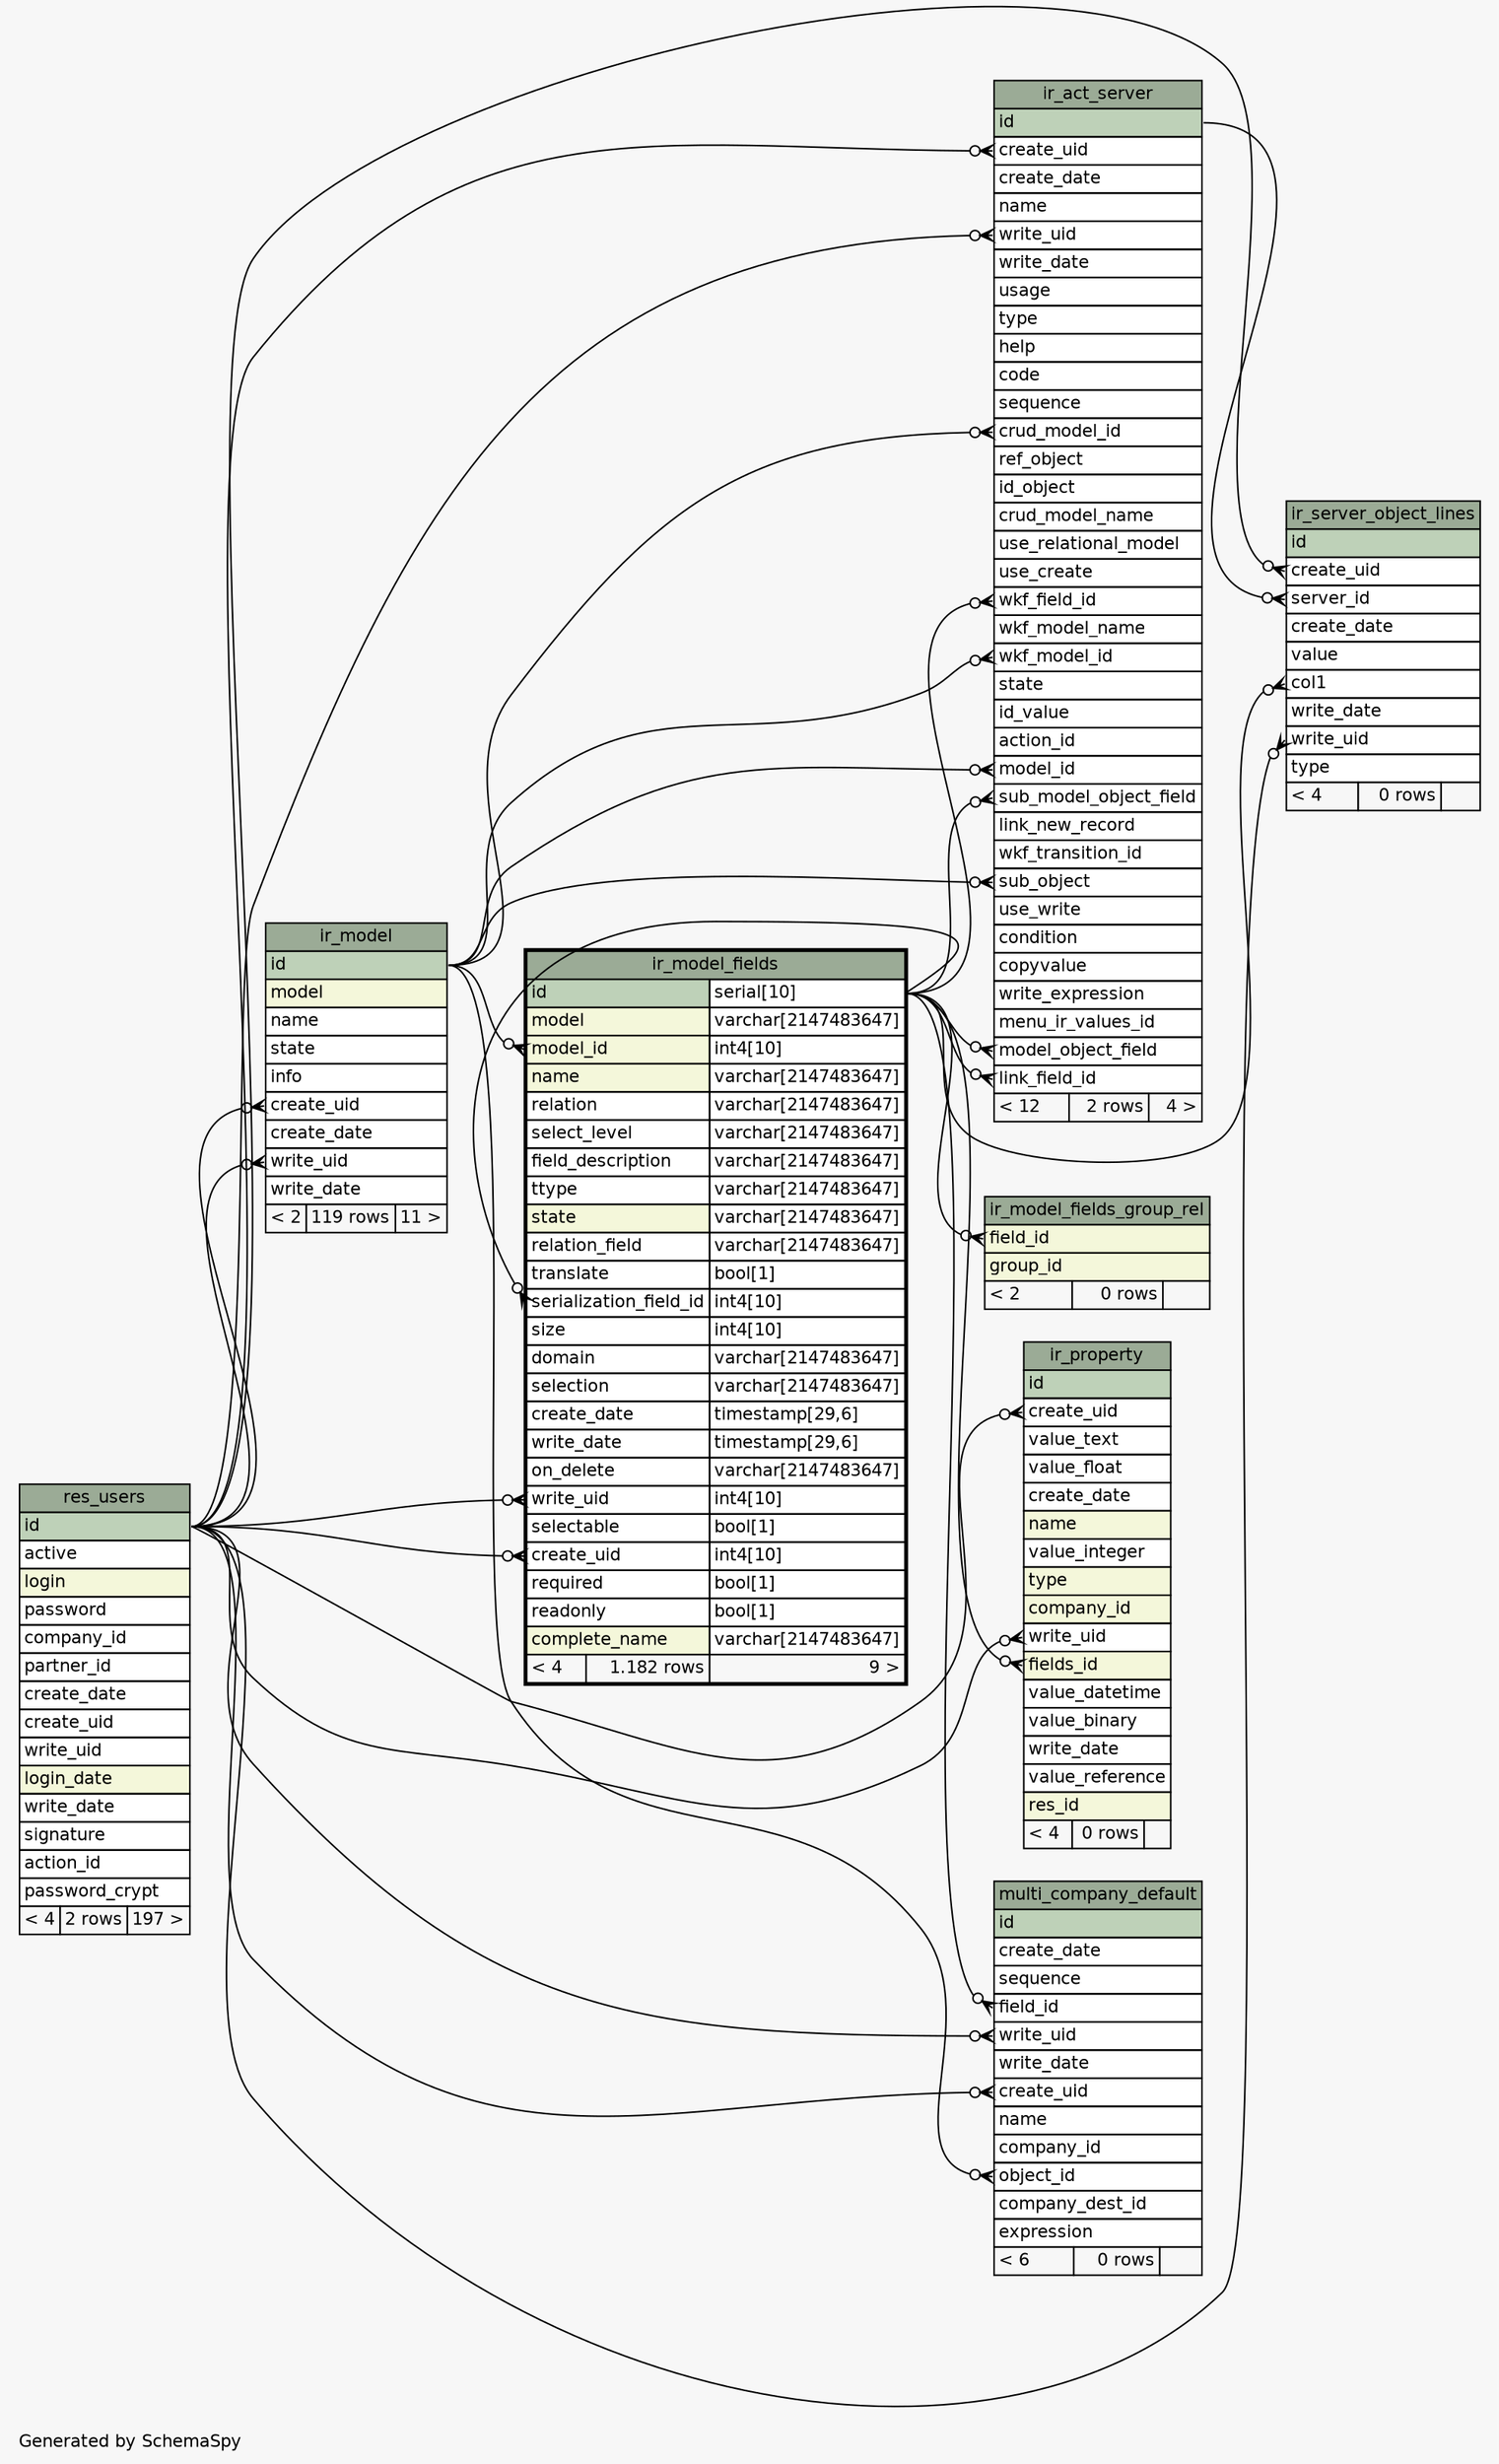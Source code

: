 // dot 2.36.0 on Linux 3.13.0-68-generic
// SchemaSpy rev 590
digraph "oneDegreeRelationshipsDiagram" {
  graph [
    rankdir="RL"
    bgcolor="#f7f7f7"
    label="\nGenerated by SchemaSpy"
    labeljust="l"
    nodesep="0.18"
    ranksep="0.46"
    fontname="Helvetica"
    fontsize="11"
  ];
  node [
    fontname="Helvetica"
    fontsize="11"
    shape="plaintext"
  ];
  edge [
    arrowsize="0.8"
  ];
  "ir_act_server":"create_uid":w -> "res_users":"id":e [arrowhead=none dir=back arrowtail=crowodot];
  "ir_act_server":"crud_model_id":w -> "ir_model":"id":e [arrowhead=none dir=back arrowtail=crowodot];
  "ir_act_server":"link_field_id":w -> "ir_model_fields":"id.type":e [arrowhead=none dir=back arrowtail=crowodot];
  "ir_act_server":"model_id":w -> "ir_model":"id":e [arrowhead=none dir=back arrowtail=crowodot];
  "ir_act_server":"model_object_field":w -> "ir_model_fields":"id.type":e [arrowhead=none dir=back arrowtail=crowodot];
  "ir_act_server":"sub_model_object_field":w -> "ir_model_fields":"id.type":e [arrowhead=none dir=back arrowtail=crowodot];
  "ir_act_server":"sub_object":w -> "ir_model":"id":e [arrowhead=none dir=back arrowtail=crowodot];
  "ir_act_server":"wkf_field_id":w -> "ir_model_fields":"id.type":e [arrowhead=none dir=back arrowtail=crowodot];
  "ir_act_server":"wkf_model_id":w -> "ir_model":"id":e [arrowhead=none dir=back arrowtail=crowodot];
  "ir_act_server":"write_uid":w -> "res_users":"id":e [arrowhead=none dir=back arrowtail=crowodot];
  "ir_model":"create_uid":w -> "res_users":"id":e [arrowhead=none dir=back arrowtail=crowodot];
  "ir_model":"write_uid":w -> "res_users":"id":e [arrowhead=none dir=back arrowtail=crowodot];
  "ir_model_fields":"create_uid":w -> "res_users":"id":e [arrowhead=none dir=back arrowtail=crowodot];
  "ir_model_fields":"model_id":w -> "ir_model":"id":e [arrowhead=none dir=back arrowtail=crowodot];
  "ir_model_fields":"serialization_field_id":w -> "ir_model_fields":"id.type":e [arrowhead=none dir=back arrowtail=crowodot];
  "ir_model_fields":"write_uid":w -> "res_users":"id":e [arrowhead=none dir=back arrowtail=crowodot];
  "ir_model_fields_group_rel":"field_id":w -> "ir_model_fields":"id.type":e [arrowhead=none dir=back arrowtail=crowodot];
  "ir_property":"create_uid":w -> "res_users":"id":e [arrowhead=none dir=back arrowtail=crowodot];
  "ir_property":"fields_id":w -> "ir_model_fields":"id.type":e [arrowhead=none dir=back arrowtail=crowodot];
  "ir_property":"write_uid":w -> "res_users":"id":e [arrowhead=none dir=back arrowtail=crowodot];
  "ir_server_object_lines":"col1":w -> "ir_model_fields":"id.type":e [arrowhead=none dir=back arrowtail=crowodot];
  "ir_server_object_lines":"create_uid":w -> "res_users":"id":e [arrowhead=none dir=back arrowtail=crowodot];
  "ir_server_object_lines":"server_id":w -> "ir_act_server":"id":e [arrowhead=none dir=back arrowtail=crowodot];
  "ir_server_object_lines":"write_uid":w -> "res_users":"id":e [arrowhead=none dir=back arrowtail=crowodot];
  "multi_company_default":"create_uid":w -> "res_users":"id":e [arrowhead=none dir=back arrowtail=crowodot];
  "multi_company_default":"field_id":w -> "ir_model_fields":"id.type":e [arrowhead=none dir=back arrowtail=crowodot];
  "multi_company_default":"object_id":w -> "ir_model":"id":e [arrowhead=none dir=back arrowtail=crowodot];
  "multi_company_default":"write_uid":w -> "res_users":"id":e [arrowhead=none dir=back arrowtail=crowodot];
  "ir_act_server" [
    label=<
    <TABLE BORDER="0" CELLBORDER="1" CELLSPACING="0" BGCOLOR="#ffffff">
      <TR><TD COLSPAN="3" BGCOLOR="#9bab96" ALIGN="CENTER">ir_act_server</TD></TR>
      <TR><TD PORT="id" COLSPAN="3" BGCOLOR="#bed1b8" ALIGN="LEFT">id</TD></TR>
      <TR><TD PORT="create_uid" COLSPAN="3" ALIGN="LEFT">create_uid</TD></TR>
      <TR><TD PORT="create_date" COLSPAN="3" ALIGN="LEFT">create_date</TD></TR>
      <TR><TD PORT="name" COLSPAN="3" ALIGN="LEFT">name</TD></TR>
      <TR><TD PORT="write_uid" COLSPAN="3" ALIGN="LEFT">write_uid</TD></TR>
      <TR><TD PORT="write_date" COLSPAN="3" ALIGN="LEFT">write_date</TD></TR>
      <TR><TD PORT="usage" COLSPAN="3" ALIGN="LEFT">usage</TD></TR>
      <TR><TD PORT="type" COLSPAN="3" ALIGN="LEFT">type</TD></TR>
      <TR><TD PORT="help" COLSPAN="3" ALIGN="LEFT">help</TD></TR>
      <TR><TD PORT="code" COLSPAN="3" ALIGN="LEFT">code</TD></TR>
      <TR><TD PORT="sequence" COLSPAN="3" ALIGN="LEFT">sequence</TD></TR>
      <TR><TD PORT="crud_model_id" COLSPAN="3" ALIGN="LEFT">crud_model_id</TD></TR>
      <TR><TD PORT="ref_object" COLSPAN="3" ALIGN="LEFT">ref_object</TD></TR>
      <TR><TD PORT="id_object" COLSPAN="3" ALIGN="LEFT">id_object</TD></TR>
      <TR><TD PORT="crud_model_name" COLSPAN="3" ALIGN="LEFT">crud_model_name</TD></TR>
      <TR><TD PORT="use_relational_model" COLSPAN="3" ALIGN="LEFT">use_relational_model</TD></TR>
      <TR><TD PORT="use_create" COLSPAN="3" ALIGN="LEFT">use_create</TD></TR>
      <TR><TD PORT="wkf_field_id" COLSPAN="3" ALIGN="LEFT">wkf_field_id</TD></TR>
      <TR><TD PORT="wkf_model_name" COLSPAN="3" ALIGN="LEFT">wkf_model_name</TD></TR>
      <TR><TD PORT="wkf_model_id" COLSPAN="3" ALIGN="LEFT">wkf_model_id</TD></TR>
      <TR><TD PORT="state" COLSPAN="3" ALIGN="LEFT">state</TD></TR>
      <TR><TD PORT="id_value" COLSPAN="3" ALIGN="LEFT">id_value</TD></TR>
      <TR><TD PORT="action_id" COLSPAN="3" ALIGN="LEFT">action_id</TD></TR>
      <TR><TD PORT="model_id" COLSPAN="3" ALIGN="LEFT">model_id</TD></TR>
      <TR><TD PORT="sub_model_object_field" COLSPAN="3" ALIGN="LEFT">sub_model_object_field</TD></TR>
      <TR><TD PORT="link_new_record" COLSPAN="3" ALIGN="LEFT">link_new_record</TD></TR>
      <TR><TD PORT="wkf_transition_id" COLSPAN="3" ALIGN="LEFT">wkf_transition_id</TD></TR>
      <TR><TD PORT="sub_object" COLSPAN="3" ALIGN="LEFT">sub_object</TD></TR>
      <TR><TD PORT="use_write" COLSPAN="3" ALIGN="LEFT">use_write</TD></TR>
      <TR><TD PORT="condition" COLSPAN="3" ALIGN="LEFT">condition</TD></TR>
      <TR><TD PORT="copyvalue" COLSPAN="3" ALIGN="LEFT">copyvalue</TD></TR>
      <TR><TD PORT="write_expression" COLSPAN="3" ALIGN="LEFT">write_expression</TD></TR>
      <TR><TD PORT="menu_ir_values_id" COLSPAN="3" ALIGN="LEFT">menu_ir_values_id</TD></TR>
      <TR><TD PORT="model_object_field" COLSPAN="3" ALIGN="LEFT">model_object_field</TD></TR>
      <TR><TD PORT="link_field_id" COLSPAN="3" ALIGN="LEFT">link_field_id</TD></TR>
      <TR><TD ALIGN="LEFT" BGCOLOR="#f7f7f7">&lt; 12</TD><TD ALIGN="RIGHT" BGCOLOR="#f7f7f7">2 rows</TD><TD ALIGN="RIGHT" BGCOLOR="#f7f7f7">4 &gt;</TD></TR>
    </TABLE>>
    URL="ir_act_server.html"
    tooltip="ir_act_server"
  ];
  "ir_model" [
    label=<
    <TABLE BORDER="0" CELLBORDER="1" CELLSPACING="0" BGCOLOR="#ffffff">
      <TR><TD COLSPAN="3" BGCOLOR="#9bab96" ALIGN="CENTER">ir_model</TD></TR>
      <TR><TD PORT="id" COLSPAN="3" BGCOLOR="#bed1b8" ALIGN="LEFT">id</TD></TR>
      <TR><TD PORT="model" COLSPAN="3" BGCOLOR="#f4f7da" ALIGN="LEFT">model</TD></TR>
      <TR><TD PORT="name" COLSPAN="3" ALIGN="LEFT">name</TD></TR>
      <TR><TD PORT="state" COLSPAN="3" ALIGN="LEFT">state</TD></TR>
      <TR><TD PORT="info" COLSPAN="3" ALIGN="LEFT">info</TD></TR>
      <TR><TD PORT="create_uid" COLSPAN="3" ALIGN="LEFT">create_uid</TD></TR>
      <TR><TD PORT="create_date" COLSPAN="3" ALIGN="LEFT">create_date</TD></TR>
      <TR><TD PORT="write_uid" COLSPAN="3" ALIGN="LEFT">write_uid</TD></TR>
      <TR><TD PORT="write_date" COLSPAN="3" ALIGN="LEFT">write_date</TD></TR>
      <TR><TD ALIGN="LEFT" BGCOLOR="#f7f7f7">&lt; 2</TD><TD ALIGN="RIGHT" BGCOLOR="#f7f7f7">119 rows</TD><TD ALIGN="RIGHT" BGCOLOR="#f7f7f7">11 &gt;</TD></TR>
    </TABLE>>
    URL="ir_model.html"
    tooltip="ir_model"
  ];
  "ir_model_fields" [
    label=<
    <TABLE BORDER="2" CELLBORDER="1" CELLSPACING="0" BGCOLOR="#ffffff">
      <TR><TD COLSPAN="3" BGCOLOR="#9bab96" ALIGN="CENTER">ir_model_fields</TD></TR>
      <TR><TD PORT="id" COLSPAN="2" BGCOLOR="#bed1b8" ALIGN="LEFT">id</TD><TD PORT="id.type" ALIGN="LEFT">serial[10]</TD></TR>
      <TR><TD PORT="model" COLSPAN="2" BGCOLOR="#f4f7da" ALIGN="LEFT">model</TD><TD PORT="model.type" ALIGN="LEFT">varchar[2147483647]</TD></TR>
      <TR><TD PORT="model_id" COLSPAN="2" BGCOLOR="#f4f7da" ALIGN="LEFT">model_id</TD><TD PORT="model_id.type" ALIGN="LEFT">int4[10]</TD></TR>
      <TR><TD PORT="name" COLSPAN="2" BGCOLOR="#f4f7da" ALIGN="LEFT">name</TD><TD PORT="name.type" ALIGN="LEFT">varchar[2147483647]</TD></TR>
      <TR><TD PORT="relation" COLSPAN="2" ALIGN="LEFT">relation</TD><TD PORT="relation.type" ALIGN="LEFT">varchar[2147483647]</TD></TR>
      <TR><TD PORT="select_level" COLSPAN="2" ALIGN="LEFT">select_level</TD><TD PORT="select_level.type" ALIGN="LEFT">varchar[2147483647]</TD></TR>
      <TR><TD PORT="field_description" COLSPAN="2" ALIGN="LEFT">field_description</TD><TD PORT="field_description.type" ALIGN="LEFT">varchar[2147483647]</TD></TR>
      <TR><TD PORT="ttype" COLSPAN="2" ALIGN="LEFT">ttype</TD><TD PORT="ttype.type" ALIGN="LEFT">varchar[2147483647]</TD></TR>
      <TR><TD PORT="state" COLSPAN="2" BGCOLOR="#f4f7da" ALIGN="LEFT">state</TD><TD PORT="state.type" ALIGN="LEFT">varchar[2147483647]</TD></TR>
      <TR><TD PORT="relation_field" COLSPAN="2" ALIGN="LEFT">relation_field</TD><TD PORT="relation_field.type" ALIGN="LEFT">varchar[2147483647]</TD></TR>
      <TR><TD PORT="translate" COLSPAN="2" ALIGN="LEFT">translate</TD><TD PORT="translate.type" ALIGN="LEFT">bool[1]</TD></TR>
      <TR><TD PORT="serialization_field_id" COLSPAN="2" ALIGN="LEFT">serialization_field_id</TD><TD PORT="serialization_field_id.type" ALIGN="LEFT">int4[10]</TD></TR>
      <TR><TD PORT="size" COLSPAN="2" ALIGN="LEFT">size</TD><TD PORT="size.type" ALIGN="LEFT">int4[10]</TD></TR>
      <TR><TD PORT="domain" COLSPAN="2" ALIGN="LEFT">domain</TD><TD PORT="domain.type" ALIGN="LEFT">varchar[2147483647]</TD></TR>
      <TR><TD PORT="selection" COLSPAN="2" ALIGN="LEFT">selection</TD><TD PORT="selection.type" ALIGN="LEFT">varchar[2147483647]</TD></TR>
      <TR><TD PORT="create_date" COLSPAN="2" ALIGN="LEFT">create_date</TD><TD PORT="create_date.type" ALIGN="LEFT">timestamp[29,6]</TD></TR>
      <TR><TD PORT="write_date" COLSPAN="2" ALIGN="LEFT">write_date</TD><TD PORT="write_date.type" ALIGN="LEFT">timestamp[29,6]</TD></TR>
      <TR><TD PORT="on_delete" COLSPAN="2" ALIGN="LEFT">on_delete</TD><TD PORT="on_delete.type" ALIGN="LEFT">varchar[2147483647]</TD></TR>
      <TR><TD PORT="write_uid" COLSPAN="2" ALIGN="LEFT">write_uid</TD><TD PORT="write_uid.type" ALIGN="LEFT">int4[10]</TD></TR>
      <TR><TD PORT="selectable" COLSPAN="2" ALIGN="LEFT">selectable</TD><TD PORT="selectable.type" ALIGN="LEFT">bool[1]</TD></TR>
      <TR><TD PORT="create_uid" COLSPAN="2" ALIGN="LEFT">create_uid</TD><TD PORT="create_uid.type" ALIGN="LEFT">int4[10]</TD></TR>
      <TR><TD PORT="required" COLSPAN="2" ALIGN="LEFT">required</TD><TD PORT="required.type" ALIGN="LEFT">bool[1]</TD></TR>
      <TR><TD PORT="readonly" COLSPAN="2" ALIGN="LEFT">readonly</TD><TD PORT="readonly.type" ALIGN="LEFT">bool[1]</TD></TR>
      <TR><TD PORT="complete_name" COLSPAN="2" BGCOLOR="#f4f7da" ALIGN="LEFT">complete_name</TD><TD PORT="complete_name.type" ALIGN="LEFT">varchar[2147483647]</TD></TR>
      <TR><TD ALIGN="LEFT" BGCOLOR="#f7f7f7">&lt; 4</TD><TD ALIGN="RIGHT" BGCOLOR="#f7f7f7">1.182 rows</TD><TD ALIGN="RIGHT" BGCOLOR="#f7f7f7">9 &gt;</TD></TR>
    </TABLE>>
    URL="ir_model_fields.html"
    tooltip="ir_model_fields"
  ];
  "ir_model_fields_group_rel" [
    label=<
    <TABLE BORDER="0" CELLBORDER="1" CELLSPACING="0" BGCOLOR="#ffffff">
      <TR><TD COLSPAN="3" BGCOLOR="#9bab96" ALIGN="CENTER">ir_model_fields_group_rel</TD></TR>
      <TR><TD PORT="field_id" COLSPAN="3" BGCOLOR="#f4f7da" ALIGN="LEFT">field_id</TD></TR>
      <TR><TD PORT="group_id" COLSPAN="3" BGCOLOR="#f4f7da" ALIGN="LEFT">group_id</TD></TR>
      <TR><TD ALIGN="LEFT" BGCOLOR="#f7f7f7">&lt; 2</TD><TD ALIGN="RIGHT" BGCOLOR="#f7f7f7">0 rows</TD><TD ALIGN="RIGHT" BGCOLOR="#f7f7f7">  </TD></TR>
    </TABLE>>
    URL="ir_model_fields_group_rel.html"
    tooltip="ir_model_fields_group_rel"
  ];
  "ir_property" [
    label=<
    <TABLE BORDER="0" CELLBORDER="1" CELLSPACING="0" BGCOLOR="#ffffff">
      <TR><TD COLSPAN="3" BGCOLOR="#9bab96" ALIGN="CENTER">ir_property</TD></TR>
      <TR><TD PORT="id" COLSPAN="3" BGCOLOR="#bed1b8" ALIGN="LEFT">id</TD></TR>
      <TR><TD PORT="create_uid" COLSPAN="3" ALIGN="LEFT">create_uid</TD></TR>
      <TR><TD PORT="value_text" COLSPAN="3" ALIGN="LEFT">value_text</TD></TR>
      <TR><TD PORT="value_float" COLSPAN="3" ALIGN="LEFT">value_float</TD></TR>
      <TR><TD PORT="create_date" COLSPAN="3" ALIGN="LEFT">create_date</TD></TR>
      <TR><TD PORT="name" COLSPAN="3" BGCOLOR="#f4f7da" ALIGN="LEFT">name</TD></TR>
      <TR><TD PORT="value_integer" COLSPAN="3" ALIGN="LEFT">value_integer</TD></TR>
      <TR><TD PORT="type" COLSPAN="3" BGCOLOR="#f4f7da" ALIGN="LEFT">type</TD></TR>
      <TR><TD PORT="company_id" COLSPAN="3" BGCOLOR="#f4f7da" ALIGN="LEFT">company_id</TD></TR>
      <TR><TD PORT="write_uid" COLSPAN="3" ALIGN="LEFT">write_uid</TD></TR>
      <TR><TD PORT="fields_id" COLSPAN="3" BGCOLOR="#f4f7da" ALIGN="LEFT">fields_id</TD></TR>
      <TR><TD PORT="value_datetime" COLSPAN="3" ALIGN="LEFT">value_datetime</TD></TR>
      <TR><TD PORT="value_binary" COLSPAN="3" ALIGN="LEFT">value_binary</TD></TR>
      <TR><TD PORT="write_date" COLSPAN="3" ALIGN="LEFT">write_date</TD></TR>
      <TR><TD PORT="value_reference" COLSPAN="3" ALIGN="LEFT">value_reference</TD></TR>
      <TR><TD PORT="res_id" COLSPAN="3" BGCOLOR="#f4f7da" ALIGN="LEFT">res_id</TD></TR>
      <TR><TD ALIGN="LEFT" BGCOLOR="#f7f7f7">&lt; 4</TD><TD ALIGN="RIGHT" BGCOLOR="#f7f7f7">0 rows</TD><TD ALIGN="RIGHT" BGCOLOR="#f7f7f7">  </TD></TR>
    </TABLE>>
    URL="ir_property.html"
    tooltip="ir_property"
  ];
  "ir_server_object_lines" [
    label=<
    <TABLE BORDER="0" CELLBORDER="1" CELLSPACING="0" BGCOLOR="#ffffff">
      <TR><TD COLSPAN="3" BGCOLOR="#9bab96" ALIGN="CENTER">ir_server_object_lines</TD></TR>
      <TR><TD PORT="id" COLSPAN="3" BGCOLOR="#bed1b8" ALIGN="LEFT">id</TD></TR>
      <TR><TD PORT="create_uid" COLSPAN="3" ALIGN="LEFT">create_uid</TD></TR>
      <TR><TD PORT="server_id" COLSPAN="3" ALIGN="LEFT">server_id</TD></TR>
      <TR><TD PORT="create_date" COLSPAN="3" ALIGN="LEFT">create_date</TD></TR>
      <TR><TD PORT="value" COLSPAN="3" ALIGN="LEFT">value</TD></TR>
      <TR><TD PORT="col1" COLSPAN="3" ALIGN="LEFT">col1</TD></TR>
      <TR><TD PORT="write_date" COLSPAN="3" ALIGN="LEFT">write_date</TD></TR>
      <TR><TD PORT="write_uid" COLSPAN="3" ALIGN="LEFT">write_uid</TD></TR>
      <TR><TD PORT="type" COLSPAN="3" ALIGN="LEFT">type</TD></TR>
      <TR><TD ALIGN="LEFT" BGCOLOR="#f7f7f7">&lt; 4</TD><TD ALIGN="RIGHT" BGCOLOR="#f7f7f7">0 rows</TD><TD ALIGN="RIGHT" BGCOLOR="#f7f7f7">  </TD></TR>
    </TABLE>>
    URL="ir_server_object_lines.html"
    tooltip="ir_server_object_lines"
  ];
  "multi_company_default" [
    label=<
    <TABLE BORDER="0" CELLBORDER="1" CELLSPACING="0" BGCOLOR="#ffffff">
      <TR><TD COLSPAN="3" BGCOLOR="#9bab96" ALIGN="CENTER">multi_company_default</TD></TR>
      <TR><TD PORT="id" COLSPAN="3" BGCOLOR="#bed1b8" ALIGN="LEFT">id</TD></TR>
      <TR><TD PORT="create_date" COLSPAN="3" ALIGN="LEFT">create_date</TD></TR>
      <TR><TD PORT="sequence" COLSPAN="3" ALIGN="LEFT">sequence</TD></TR>
      <TR><TD PORT="field_id" COLSPAN="3" ALIGN="LEFT">field_id</TD></TR>
      <TR><TD PORT="write_uid" COLSPAN="3" ALIGN="LEFT">write_uid</TD></TR>
      <TR><TD PORT="write_date" COLSPAN="3" ALIGN="LEFT">write_date</TD></TR>
      <TR><TD PORT="create_uid" COLSPAN="3" ALIGN="LEFT">create_uid</TD></TR>
      <TR><TD PORT="name" COLSPAN="3" ALIGN="LEFT">name</TD></TR>
      <TR><TD PORT="company_id" COLSPAN="3" ALIGN="LEFT">company_id</TD></TR>
      <TR><TD PORT="object_id" COLSPAN="3" ALIGN="LEFT">object_id</TD></TR>
      <TR><TD PORT="company_dest_id" COLSPAN="3" ALIGN="LEFT">company_dest_id</TD></TR>
      <TR><TD PORT="expression" COLSPAN="3" ALIGN="LEFT">expression</TD></TR>
      <TR><TD ALIGN="LEFT" BGCOLOR="#f7f7f7">&lt; 6</TD><TD ALIGN="RIGHT" BGCOLOR="#f7f7f7">0 rows</TD><TD ALIGN="RIGHT" BGCOLOR="#f7f7f7">  </TD></TR>
    </TABLE>>
    URL="multi_company_default.html"
    tooltip="multi_company_default"
  ];
  "res_users" [
    label=<
    <TABLE BORDER="0" CELLBORDER="1" CELLSPACING="0" BGCOLOR="#ffffff">
      <TR><TD COLSPAN="3" BGCOLOR="#9bab96" ALIGN="CENTER">res_users</TD></TR>
      <TR><TD PORT="id" COLSPAN="3" BGCOLOR="#bed1b8" ALIGN="LEFT">id</TD></TR>
      <TR><TD PORT="active" COLSPAN="3" ALIGN="LEFT">active</TD></TR>
      <TR><TD PORT="login" COLSPAN="3" BGCOLOR="#f4f7da" ALIGN="LEFT">login</TD></TR>
      <TR><TD PORT="password" COLSPAN="3" ALIGN="LEFT">password</TD></TR>
      <TR><TD PORT="company_id" COLSPAN="3" ALIGN="LEFT">company_id</TD></TR>
      <TR><TD PORT="partner_id" COLSPAN="3" ALIGN="LEFT">partner_id</TD></TR>
      <TR><TD PORT="create_date" COLSPAN="3" ALIGN="LEFT">create_date</TD></TR>
      <TR><TD PORT="create_uid" COLSPAN="3" ALIGN="LEFT">create_uid</TD></TR>
      <TR><TD PORT="write_uid" COLSPAN="3" ALIGN="LEFT">write_uid</TD></TR>
      <TR><TD PORT="login_date" COLSPAN="3" BGCOLOR="#f4f7da" ALIGN="LEFT">login_date</TD></TR>
      <TR><TD PORT="write_date" COLSPAN="3" ALIGN="LEFT">write_date</TD></TR>
      <TR><TD PORT="signature" COLSPAN="3" ALIGN="LEFT">signature</TD></TR>
      <TR><TD PORT="action_id" COLSPAN="3" ALIGN="LEFT">action_id</TD></TR>
      <TR><TD PORT="password_crypt" COLSPAN="3" ALIGN="LEFT">password_crypt</TD></TR>
      <TR><TD ALIGN="LEFT" BGCOLOR="#f7f7f7">&lt; 4</TD><TD ALIGN="RIGHT" BGCOLOR="#f7f7f7">2 rows</TD><TD ALIGN="RIGHT" BGCOLOR="#f7f7f7">197 &gt;</TD></TR>
    </TABLE>>
    URL="res_users.html"
    tooltip="res_users"
  ];
}
